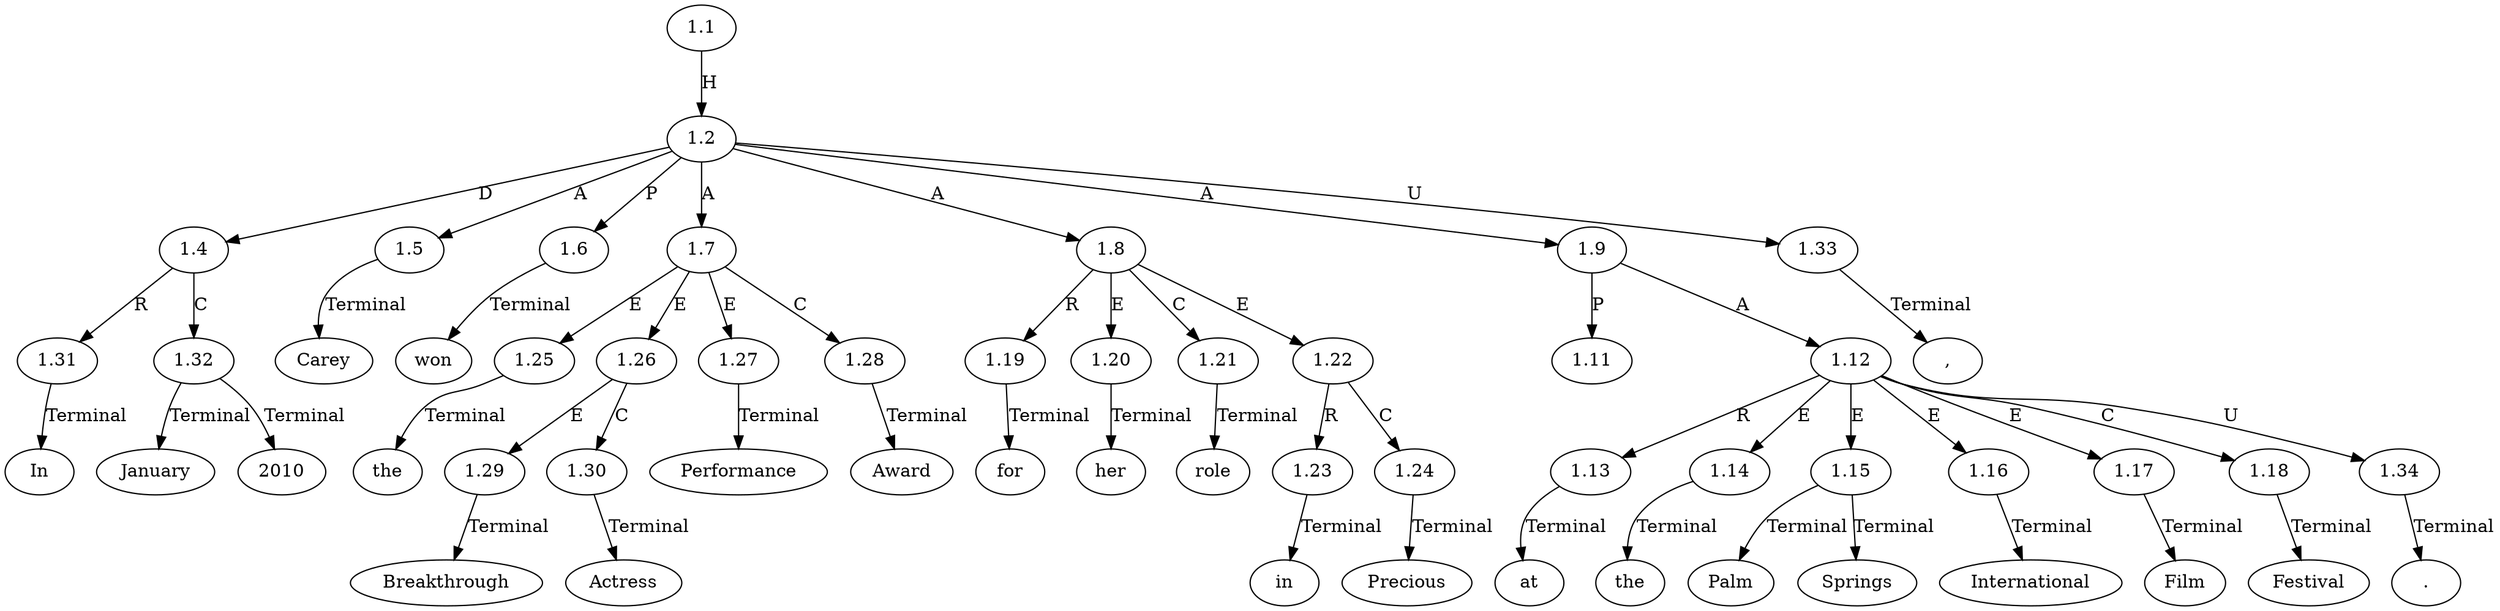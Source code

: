 // Graph
digraph {
	0.1 [label=In ordering=out]
	0.10 [label=Performance ordering=out]
	0.11 [label=Award ordering=out]
	0.12 [label=for ordering=out]
	0.13 [label=her ordering=out]
	0.14 [label=role ordering=out]
	0.15 [label=in ordering=out]
	0.16 [label=Precious ordering=out]
	0.17 [label=at ordering=out]
	0.18 [label=the ordering=out]
	0.19 [label=Palm ordering=out]
	0.2 [label=January ordering=out]
	0.20 [label=Springs ordering=out]
	0.21 [label=International ordering=out]
	0.22 [label=Film ordering=out]
	0.23 [label=Festival ordering=out]
	0.24 [label="." ordering=out]
	0.3 [label=2010 ordering=out]
	0.4 [label="," ordering=out]
	0.5 [label=Carey ordering=out]
	0.6 [label=won ordering=out]
	0.7 [label=the ordering=out]
	0.8 [label=Breakthrough ordering=out]
	0.9 [label=Actress ordering=out]
	1.1 [label=1.1 ordering=out]
	1.2 [label=1.2 ordering=out]
	1.4 [label=1.4 ordering=out]
	1.5 [label=1.5 ordering=out]
	1.6 [label=1.6 ordering=out]
	1.7 [label=1.7 ordering=out]
	1.8 [label=1.8 ordering=out]
	1.9 [label=1.9 ordering=out]
	1.11 [label=1.11 ordering=out]
	1.12 [label=1.12 ordering=out]
	1.13 [label=1.13 ordering=out]
	1.14 [label=1.14 ordering=out]
	1.15 [label=1.15 ordering=out]
	1.16 [label=1.16 ordering=out]
	1.17 [label=1.17 ordering=out]
	1.18 [label=1.18 ordering=out]
	1.19 [label=1.19 ordering=out]
	1.20 [label=1.20 ordering=out]
	1.21 [label=1.21 ordering=out]
	1.22 [label=1.22 ordering=out]
	1.23 [label=1.23 ordering=out]
	1.24 [label=1.24 ordering=out]
	1.25 [label=1.25 ordering=out]
	1.26 [label=1.26 ordering=out]
	1.27 [label=1.27 ordering=out]
	1.28 [label=1.28 ordering=out]
	1.29 [label=1.29 ordering=out]
	1.30 [label=1.30 ordering=out]
	1.31 [label=1.31 ordering=out]
	1.32 [label=1.32 ordering=out]
	1.33 [label=1.33 ordering=out]
	1.34 [label=1.34 ordering=out]
	1.1 -> 1.2 [label=H ordering=out]
	1.2 -> 1.4 [label=D ordering=out]
	1.2 -> 1.5 [label=A ordering=out]
	1.2 -> 1.6 [label=P ordering=out]
	1.2 -> 1.7 [label=A ordering=out]
	1.2 -> 1.8 [label=A ordering=out]
	1.2 -> 1.9 [label=A ordering=out]
	1.2 -> 1.33 [label=U ordering=out]
	1.4 -> 1.31 [label=R ordering=out]
	1.4 -> 1.32 [label=C ordering=out]
	1.5 -> 0.5 [label=Terminal ordering=out]
	1.6 -> 0.6 [label=Terminal ordering=out]
	1.7 -> 1.25 [label=E ordering=out]
	1.7 -> 1.26 [label=E ordering=out]
	1.7 -> 1.27 [label=E ordering=out]
	1.7 -> 1.28 [label=C ordering=out]
	1.8 -> 1.19 [label=R ordering=out]
	1.8 -> 1.20 [label=E ordering=out]
	1.8 -> 1.21 [label=C ordering=out]
	1.8 -> 1.22 [label=E ordering=out]
	1.9 -> 1.11 [label=P ordering=out]
	1.9 -> 1.12 [label=A ordering=out]
	1.12 -> 1.13 [label=R ordering=out]
	1.12 -> 1.14 [label=E ordering=out]
	1.12 -> 1.15 [label=E ordering=out]
	1.12 -> 1.16 [label=E ordering=out]
	1.12 -> 1.17 [label=E ordering=out]
	1.12 -> 1.18 [label=C ordering=out]
	1.12 -> 1.34 [label=U ordering=out]
	1.13 -> 0.17 [label=Terminal ordering=out]
	1.14 -> 0.18 [label=Terminal ordering=out]
	1.15 -> 0.19 [label=Terminal ordering=out]
	1.15 -> 0.20 [label=Terminal ordering=out]
	1.16 -> 0.21 [label=Terminal ordering=out]
	1.17 -> 0.22 [label=Terminal ordering=out]
	1.18 -> 0.23 [label=Terminal ordering=out]
	1.19 -> 0.12 [label=Terminal ordering=out]
	1.20 -> 0.13 [label=Terminal ordering=out]
	1.21 -> 0.14 [label=Terminal ordering=out]
	1.22 -> 1.23 [label=R ordering=out]
	1.22 -> 1.24 [label=C ordering=out]
	1.23 -> 0.15 [label=Terminal ordering=out]
	1.24 -> 0.16 [label=Terminal ordering=out]
	1.25 -> 0.7 [label=Terminal ordering=out]
	1.26 -> 1.29 [label=E ordering=out]
	1.26 -> 1.30 [label=C ordering=out]
	1.27 -> 0.10 [label=Terminal ordering=out]
	1.28 -> 0.11 [label=Terminal ordering=out]
	1.29 -> 0.8 [label=Terminal ordering=out]
	1.30 -> 0.9 [label=Terminal ordering=out]
	1.31 -> 0.1 [label=Terminal ordering=out]
	1.32 -> 0.2 [label=Terminal ordering=out]
	1.32 -> 0.3 [label=Terminal ordering=out]
	1.33 -> 0.4 [label=Terminal ordering=out]
	1.34 -> 0.24 [label=Terminal ordering=out]
}
